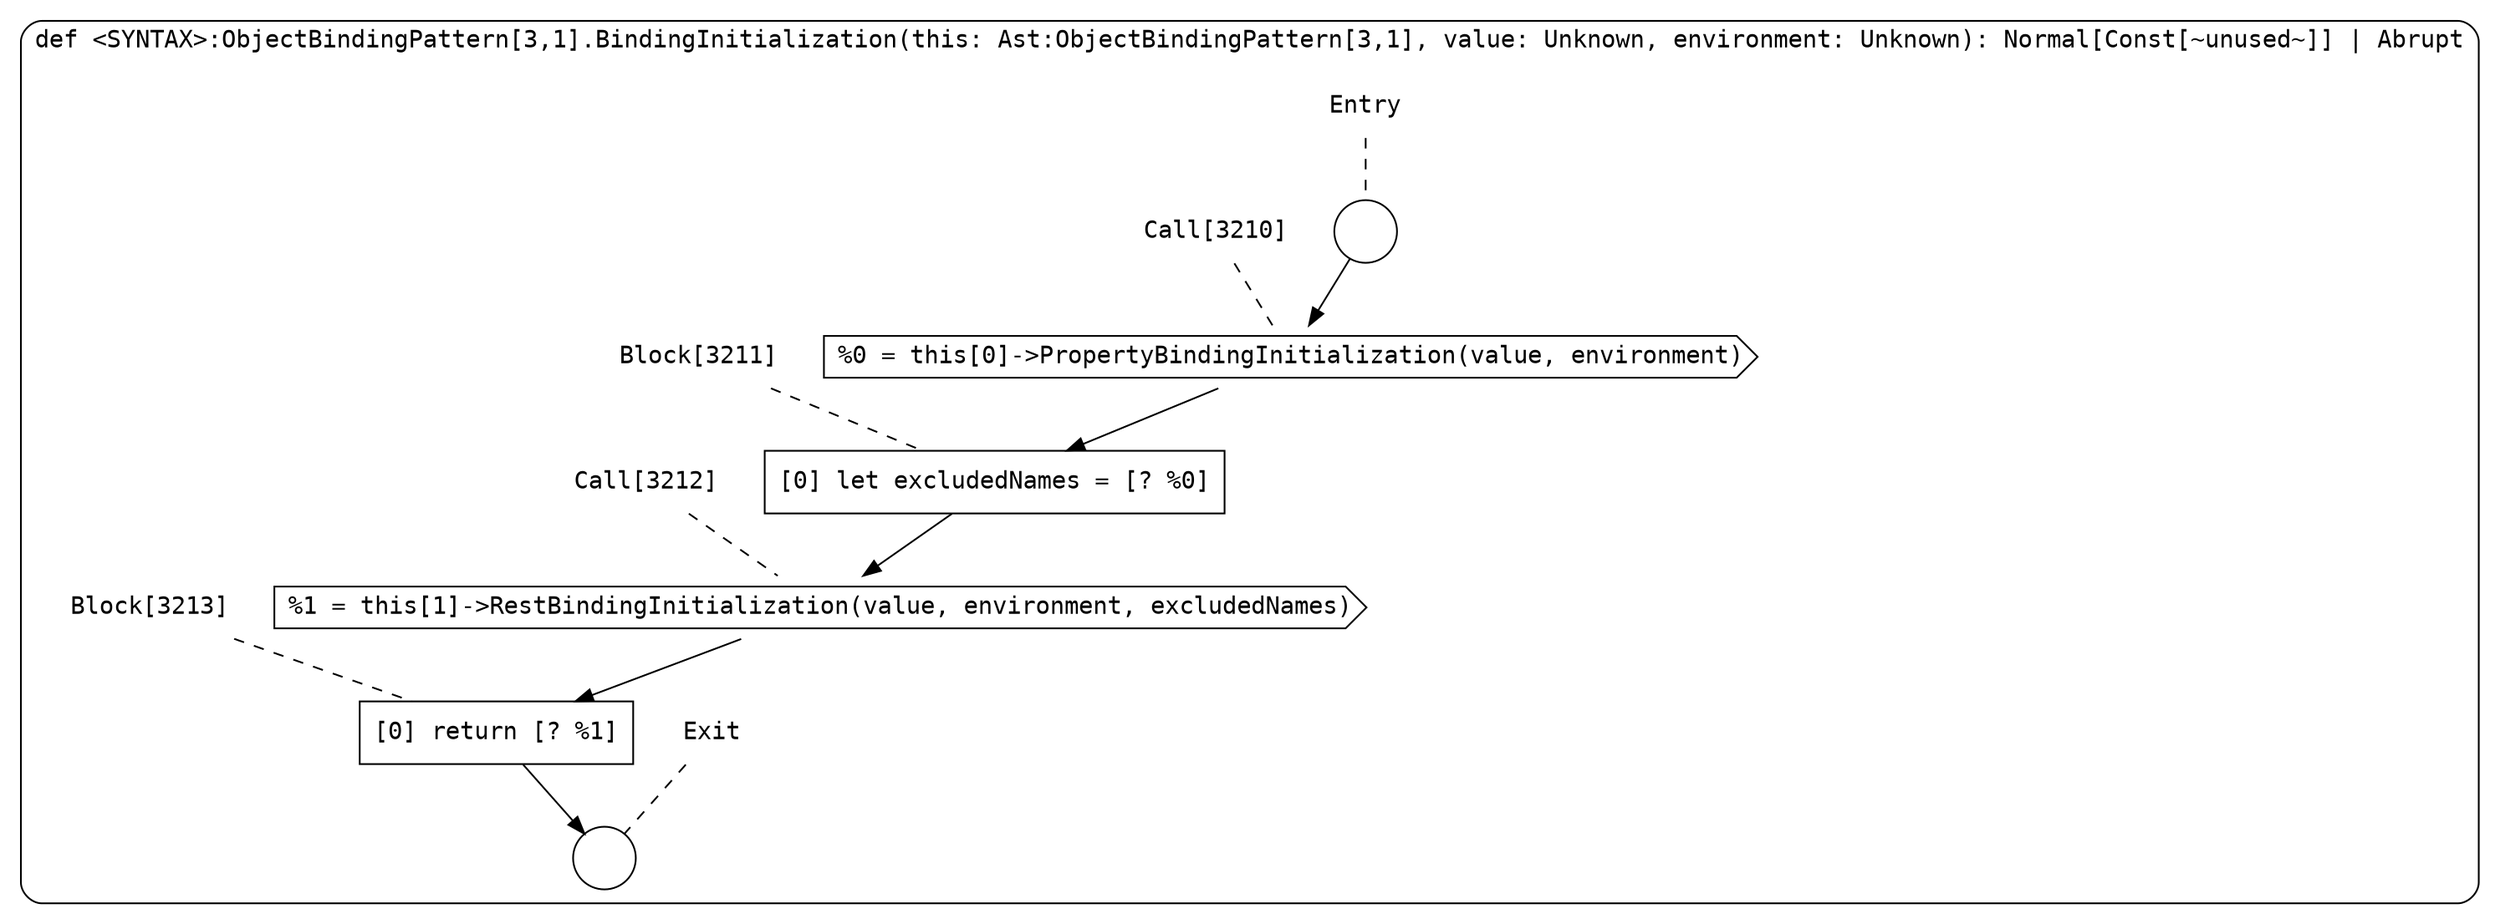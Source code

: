 digraph {
  graph [fontname = "Consolas"]
  node [fontname = "Consolas"]
  edge [fontname = "Consolas"]
  subgraph cluster854 {
    label = "def <SYNTAX>:ObjectBindingPattern[3,1].BindingInitialization(this: Ast:ObjectBindingPattern[3,1], value: Unknown, environment: Unknown): Normal[Const[~unused~]] | Abrupt"
    style = rounded
    cluster854_entry_name [shape=none, label=<<font color="black">Entry</font>>]
    cluster854_entry_name -> cluster854_entry [arrowhead=none, color="black", style=dashed]
    cluster854_entry [shape=circle label=" " color="black" fillcolor="white" style=filled]
    cluster854_entry -> node3210 [color="black"]
    cluster854_exit_name [shape=none, label=<<font color="black">Exit</font>>]
    cluster854_exit_name -> cluster854_exit [arrowhead=none, color="black", style=dashed]
    cluster854_exit [shape=circle label=" " color="black" fillcolor="white" style=filled]
    node3210_name [shape=none, label=<<font color="black">Call[3210]</font>>]
    node3210_name -> node3210 [arrowhead=none, color="black", style=dashed]
    node3210 [shape=cds, label=<<font color="black">%0 = this[0]-&gt;PropertyBindingInitialization(value, environment)</font>> color="black" fillcolor="white", style=filled]
    node3210 -> node3211 [color="black"]
    node3211_name [shape=none, label=<<font color="black">Block[3211]</font>>]
    node3211_name -> node3211 [arrowhead=none, color="black", style=dashed]
    node3211 [shape=box, label=<<font color="black">[0] let excludedNames = [? %0]<BR ALIGN="LEFT"/></font>> color="black" fillcolor="white", style=filled]
    node3211 -> node3212 [color="black"]
    node3212_name [shape=none, label=<<font color="black">Call[3212]</font>>]
    node3212_name -> node3212 [arrowhead=none, color="black", style=dashed]
    node3212 [shape=cds, label=<<font color="black">%1 = this[1]-&gt;RestBindingInitialization(value, environment, excludedNames)</font>> color="black" fillcolor="white", style=filled]
    node3212 -> node3213 [color="black"]
    node3213_name [shape=none, label=<<font color="black">Block[3213]</font>>]
    node3213_name -> node3213 [arrowhead=none, color="black", style=dashed]
    node3213 [shape=box, label=<<font color="black">[0] return [? %1]<BR ALIGN="LEFT"/></font>> color="black" fillcolor="white", style=filled]
    node3213 -> cluster854_exit [color="black"]
  }
}